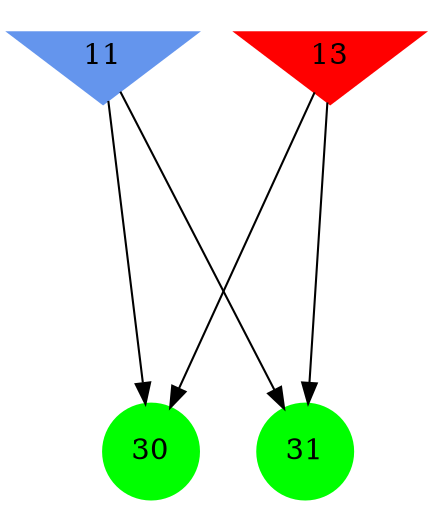 digraph brain {
	ranksep=2.0;
	11 [shape=invtriangle,style=filled,color=cornflowerblue];
	13 [shape=invtriangle,style=filled,color=red];
	30 [shape=circle,style=filled,color=green];
	31 [shape=circle,style=filled,color=green];
	13	->	30;
	13	->	31;
	11	->	30;
	11	->	31;
	{ rank=same; 11; 13; }
	{ rank=same; }
	{ rank=same; 30; 31; }
}
